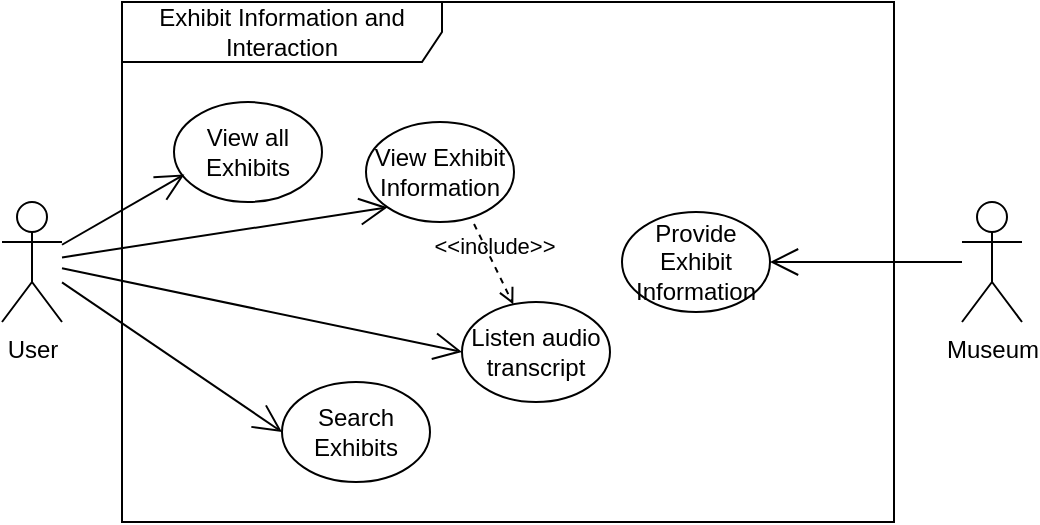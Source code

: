 <mxfile version="26.1.3">
  <diagram name="Page-1" id="ugFlNR8z2zTQlDkHk_9h">
    <mxGraphModel dx="1050" dy="557" grid="1" gridSize="10" guides="1" tooltips="1" connect="1" arrows="1" fold="1" page="1" pageScale="1" pageWidth="827" pageHeight="1169" math="0" shadow="0">
      <root>
        <mxCell id="0" />
        <mxCell id="1" parent="0" />
        <mxCell id="9S_UlMoYAAx8TZQhM4NM-1" value="Exhibit Information and Interaction" style="shape=umlFrame;whiteSpace=wrap;html=1;pointerEvents=0;recursiveResize=0;container=1;collapsible=0;width=160;" parent="1" vertex="1">
          <mxGeometry x="130" y="310" width="386" height="260" as="geometry" />
        </mxCell>
        <mxCell id="9S_UlMoYAAx8TZQhM4NM-32" value="View Exhibit Information" style="ellipse;whiteSpace=wrap;html=1;" parent="9S_UlMoYAAx8TZQhM4NM-1" vertex="1">
          <mxGeometry x="122" y="60" width="74" height="50" as="geometry" />
        </mxCell>
        <mxCell id="9S_UlMoYAAx8TZQhM4NM-34" value="Listen audio transcript" style="ellipse;whiteSpace=wrap;html=1;" parent="9S_UlMoYAAx8TZQhM4NM-1" vertex="1">
          <mxGeometry x="170" y="150" width="74" height="50" as="geometry" />
        </mxCell>
        <mxCell id="9S_UlMoYAAx8TZQhM4NM-35" value="View all Exhibits" style="ellipse;whiteSpace=wrap;html=1;" parent="9S_UlMoYAAx8TZQhM4NM-1" vertex="1">
          <mxGeometry x="26" y="50" width="74" height="50" as="geometry" />
        </mxCell>
        <mxCell id="9S_UlMoYAAx8TZQhM4NM-37" value="Search Exhibits" style="ellipse;whiteSpace=wrap;html=1;" parent="9S_UlMoYAAx8TZQhM4NM-1" vertex="1">
          <mxGeometry x="80" y="190" width="74" height="50" as="geometry" />
        </mxCell>
        <mxCell id="WeGpHFScTTGY2h0t6W2n-1" value="&amp;lt;&amp;lt;include&amp;gt;&amp;gt;" style="html=1;verticalAlign=bottom;labelBackgroundColor=none;endArrow=open;endFill=0;dashed=1;rounded=0;exitX=0.73;exitY=1.02;exitDx=0;exitDy=0;exitPerimeter=0;" parent="9S_UlMoYAAx8TZQhM4NM-1" source="9S_UlMoYAAx8TZQhM4NM-32" target="9S_UlMoYAAx8TZQhM4NM-34" edge="1">
          <mxGeometry width="160" relative="1" as="geometry">
            <mxPoint x="206" y="140" as="sourcePoint" />
            <mxPoint x="366" y="140" as="targetPoint" />
          </mxGeometry>
        </mxCell>
        <mxCell id="c9b1kKpPYIAh-1ihsg3H-2" value="Provide Exhibit Information" style="ellipse;whiteSpace=wrap;html=1;" parent="9S_UlMoYAAx8TZQhM4NM-1" vertex="1">
          <mxGeometry x="250" y="105" width="74" height="50" as="geometry" />
        </mxCell>
        <mxCell id="9S_UlMoYAAx8TZQhM4NM-14" value="User" style="shape=umlActor;verticalLabelPosition=bottom;verticalAlign=top;html=1;" parent="1" vertex="1">
          <mxGeometry x="70" y="410" width="30" height="60" as="geometry" />
        </mxCell>
        <mxCell id="F3MQa0JkcNlx0FsRCvM1-1" value="" style="endArrow=open;endFill=1;endSize=12;html=1;rounded=0;entryX=0.07;entryY=0.724;entryDx=0;entryDy=0;entryPerimeter=0;" parent="1" source="9S_UlMoYAAx8TZQhM4NM-14" target="9S_UlMoYAAx8TZQhM4NM-35" edge="1">
          <mxGeometry width="160" relative="1" as="geometry">
            <mxPoint x="330" y="490" as="sourcePoint" />
            <mxPoint x="490" y="490" as="targetPoint" />
          </mxGeometry>
        </mxCell>
        <mxCell id="F3MQa0JkcNlx0FsRCvM1-2" value="" style="endArrow=open;endFill=1;endSize=12;html=1;rounded=0;entryX=0;entryY=1;entryDx=0;entryDy=0;" parent="1" source="9S_UlMoYAAx8TZQhM4NM-14" target="9S_UlMoYAAx8TZQhM4NM-32" edge="1">
          <mxGeometry width="160" relative="1" as="geometry">
            <mxPoint x="92" y="454.5" as="sourcePoint" />
            <mxPoint x="252" y="454.5" as="targetPoint" />
          </mxGeometry>
        </mxCell>
        <mxCell id="F3MQa0JkcNlx0FsRCvM1-3" value="" style="endArrow=open;endFill=1;endSize=12;html=1;rounded=0;entryX=0;entryY=0.5;entryDx=0;entryDy=0;" parent="1" source="9S_UlMoYAAx8TZQhM4NM-14" target="9S_UlMoYAAx8TZQhM4NM-37" edge="1">
          <mxGeometry width="160" relative="1" as="geometry">
            <mxPoint x="110" y="448" as="sourcePoint" />
            <mxPoint x="273" y="423" as="targetPoint" />
          </mxGeometry>
        </mxCell>
        <mxCell id="F3MQa0JkcNlx0FsRCvM1-4" value="" style="endArrow=open;endFill=1;endSize=12;html=1;rounded=0;entryX=0;entryY=0.5;entryDx=0;entryDy=0;" parent="1" source="9S_UlMoYAAx8TZQhM4NM-14" target="9S_UlMoYAAx8TZQhM4NM-34" edge="1">
          <mxGeometry width="160" relative="1" as="geometry">
            <mxPoint x="120" y="458" as="sourcePoint" />
            <mxPoint x="283" y="433" as="targetPoint" />
          </mxGeometry>
        </mxCell>
        <mxCell id="c9b1kKpPYIAh-1ihsg3H-1" value="Museum" style="shape=umlActor;verticalLabelPosition=bottom;verticalAlign=top;html=1;outlineConnect=0;" parent="1" vertex="1">
          <mxGeometry x="550" y="410" width="30" height="60" as="geometry" />
        </mxCell>
        <mxCell id="c9b1kKpPYIAh-1ihsg3H-3" value="" style="endArrow=open;endFill=1;endSize=12;html=1;rounded=0;entryX=1;entryY=0.5;entryDx=0;entryDy=0;" parent="1" source="c9b1kKpPYIAh-1ihsg3H-1" target="c9b1kKpPYIAh-1ihsg3H-2" edge="1">
          <mxGeometry width="160" relative="1" as="geometry">
            <mxPoint x="110" y="448" as="sourcePoint" />
            <mxPoint x="273" y="423" as="targetPoint" />
          </mxGeometry>
        </mxCell>
      </root>
    </mxGraphModel>
  </diagram>
</mxfile>
